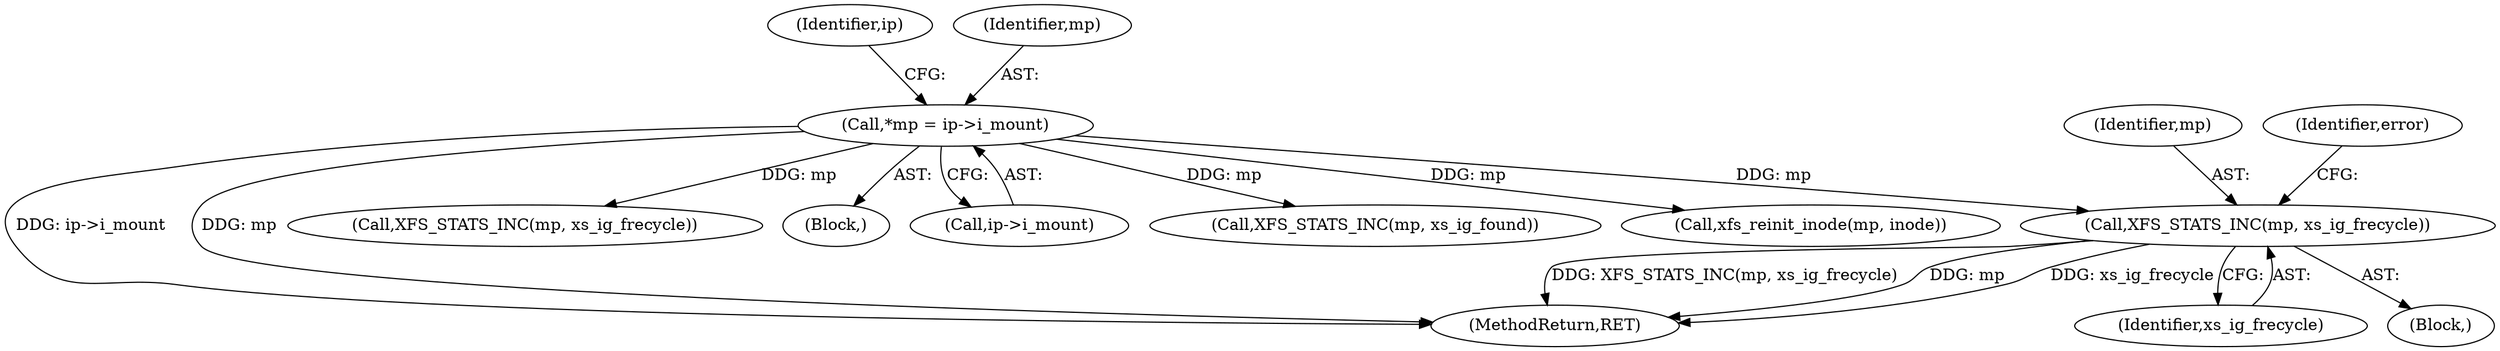 digraph "0_linux_afca6c5b2595fc44383919fba740c194b0b76aff@pointer" {
"1000138" [label="(Call,XFS_STATS_INC(mp, xs_ig_frecycle))"];
"1000118" [label="(Call,*mp = ip->i_mount)"];
"1000215" [label="(Call,xfs_reinit_inode(mp, inode))"];
"1000139" [label="(Identifier,mp)"];
"1000365" [label="(MethodReturn,RET)"];
"1000157" [label="(Call,XFS_STATS_INC(mp, xs_ig_frecycle))"];
"1000111" [label="(Block,)"];
"1000140" [label="(Identifier,xs_ig_frecycle)"];
"1000127" [label="(Identifier,ip)"];
"1000120" [label="(Call,ip->i_mount)"];
"1000142" [label="(Identifier,error)"];
"1000351" [label="(Call,XFS_STATS_INC(mp, xs_ig_found))"];
"1000119" [label="(Identifier,mp)"];
"1000118" [label="(Call,*mp = ip->i_mount)"];
"1000138" [label="(Call,XFS_STATS_INC(mp, xs_ig_frecycle))"];
"1000135" [label="(Block,)"];
"1000138" -> "1000135"  [label="AST: "];
"1000138" -> "1000140"  [label="CFG: "];
"1000139" -> "1000138"  [label="AST: "];
"1000140" -> "1000138"  [label="AST: "];
"1000142" -> "1000138"  [label="CFG: "];
"1000138" -> "1000365"  [label="DDG: mp"];
"1000138" -> "1000365"  [label="DDG: xs_ig_frecycle"];
"1000138" -> "1000365"  [label="DDG: XFS_STATS_INC(mp, xs_ig_frecycle)"];
"1000118" -> "1000138"  [label="DDG: mp"];
"1000118" -> "1000111"  [label="AST: "];
"1000118" -> "1000120"  [label="CFG: "];
"1000119" -> "1000118"  [label="AST: "];
"1000120" -> "1000118"  [label="AST: "];
"1000127" -> "1000118"  [label="CFG: "];
"1000118" -> "1000365"  [label="DDG: ip->i_mount"];
"1000118" -> "1000365"  [label="DDG: mp"];
"1000118" -> "1000157"  [label="DDG: mp"];
"1000118" -> "1000215"  [label="DDG: mp"];
"1000118" -> "1000351"  [label="DDG: mp"];
}
